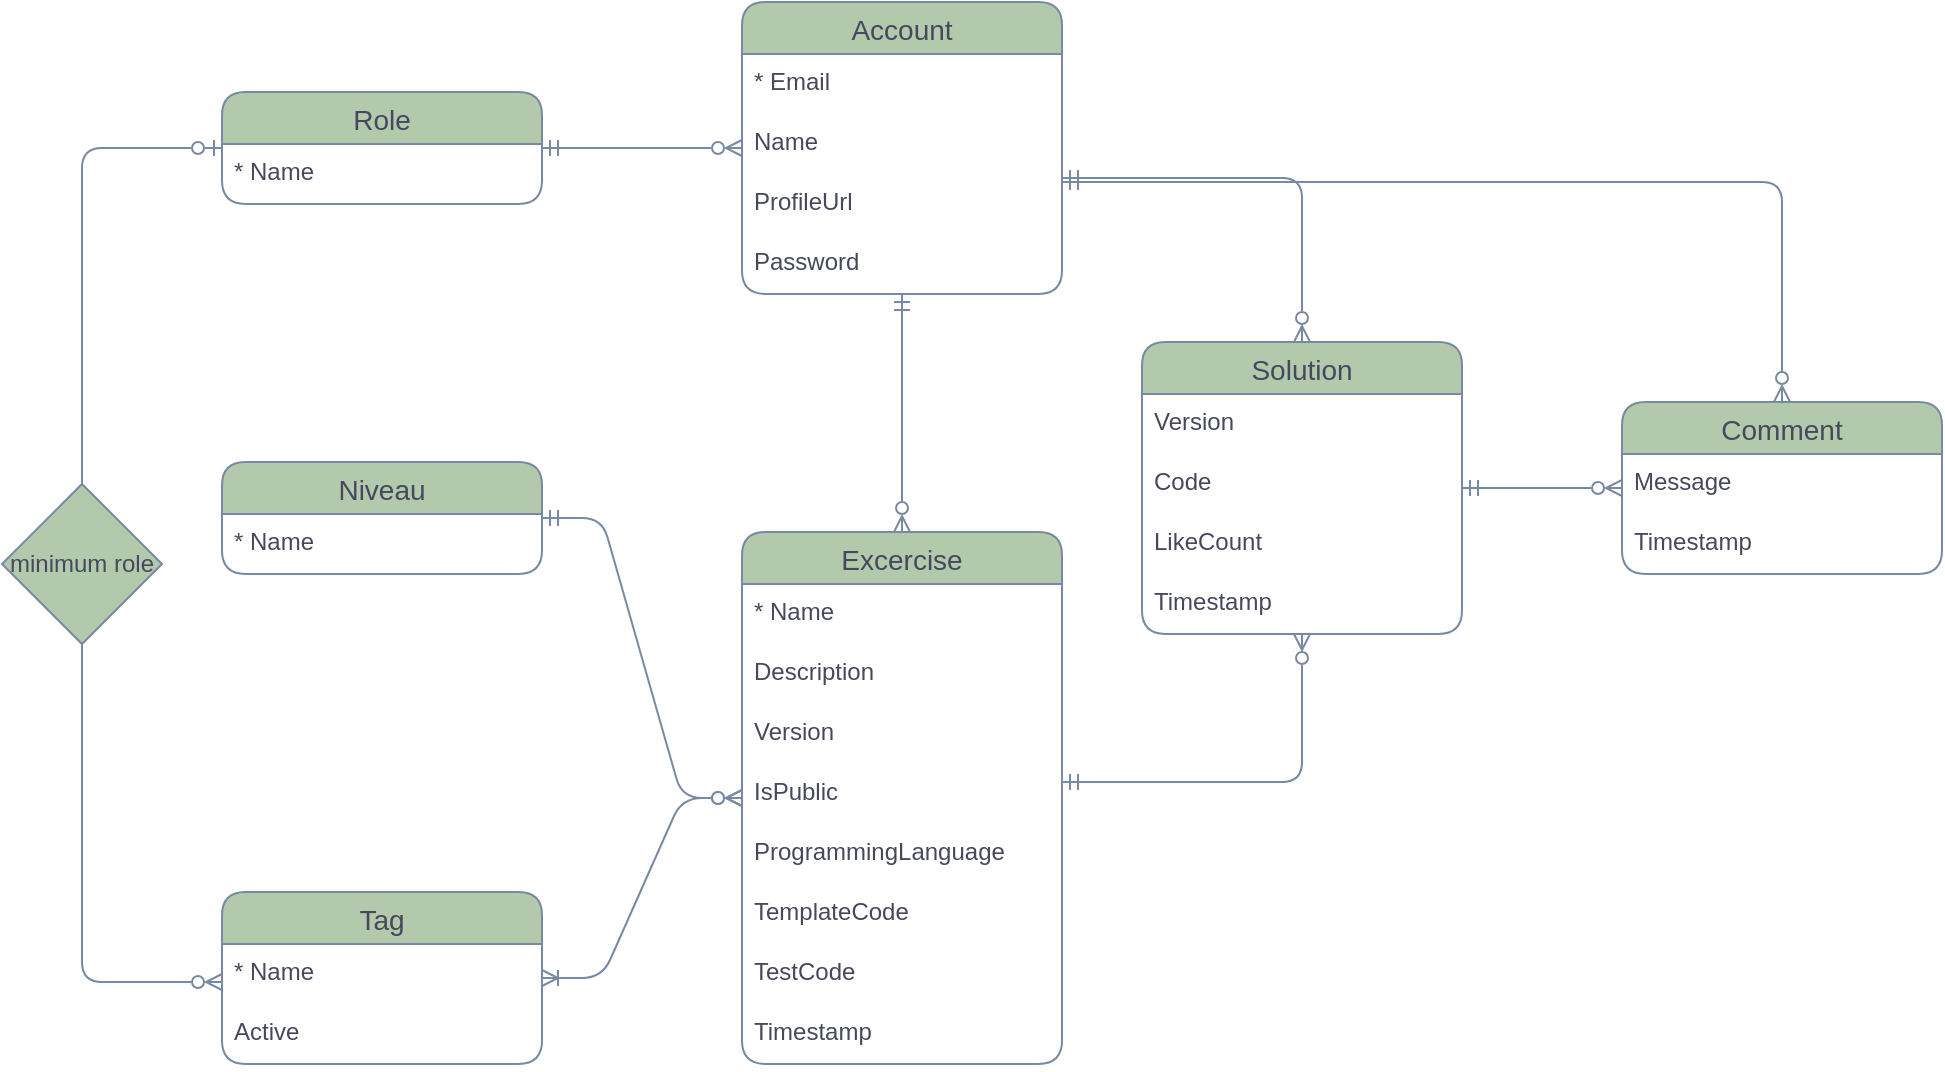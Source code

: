 <mxfile version="22.1.4" type="device" pages="2">
  <diagram name="Page-1" id="i-PcdAbzTKNvyDI0NNIn">
    <mxGraphModel dx="1804" dy="1708" grid="1" gridSize="10" guides="1" tooltips="1" connect="1" arrows="1" fold="1" page="1" pageScale="1" pageWidth="850" pageHeight="1100" math="0" shadow="0">
      <root>
        <mxCell id="0" />
        <mxCell id="1" parent="0" />
        <mxCell id="kzVk7c52iczGq_A-Krwr-62" style="edgeStyle=orthogonalEdgeStyle;rounded=1;orthogonalLoop=1;jettySize=auto;html=1;endArrow=ERzeroToMany;endFill=0;startArrow=ERmandOne;startFill=0;labelBackgroundColor=none;strokeColor=#788AA3;fontColor=default;" parent="1" source="kzVk7c52iczGq_A-Krwr-14" target="kzVk7c52iczGq_A-Krwr-18" edge="1">
          <mxGeometry relative="1" as="geometry">
            <Array as="points">
              <mxPoint x="470" y="320" />
            </Array>
          </mxGeometry>
        </mxCell>
        <mxCell id="kzVk7c52iczGq_A-Krwr-14" value="Excercise" style="swimlane;fontStyle=0;childLayout=stackLayout;horizontal=1;startSize=26;horizontalStack=0;resizeParent=1;resizeParentMax=0;resizeLast=0;collapsible=1;marginBottom=0;align=center;fontSize=14;labelBackgroundColor=none;fillColor=#B2C9AB;strokeColor=#788AA3;fontColor=#46495D;rounded=1;" parent="1" vertex="1">
          <mxGeometry x="190" y="195" width="160" height="266" as="geometry" />
        </mxCell>
        <mxCell id="kzVk7c52iczGq_A-Krwr-15" value="* Name" style="text;strokeColor=none;fillColor=none;spacingLeft=4;spacingRight=4;overflow=hidden;rotatable=0;points=[[0,0.5],[1,0.5]];portConstraint=eastwest;fontSize=12;whiteSpace=wrap;html=1;labelBackgroundColor=none;fontColor=#46495D;rounded=1;" parent="kzVk7c52iczGq_A-Krwr-14" vertex="1">
          <mxGeometry y="26" width="160" height="30" as="geometry" />
        </mxCell>
        <mxCell id="kzVk7c52iczGq_A-Krwr-29" value="Description" style="text;strokeColor=none;fillColor=none;spacingLeft=4;spacingRight=4;overflow=hidden;rotatable=0;points=[[0,0.5],[1,0.5]];portConstraint=eastwest;fontSize=12;whiteSpace=wrap;html=1;labelBackgroundColor=none;fontColor=#46495D;rounded=1;" parent="kzVk7c52iczGq_A-Krwr-14" vertex="1">
          <mxGeometry y="56" width="160" height="30" as="geometry" />
        </mxCell>
        <mxCell id="Bd8-pv2QXa1_-4Pdx82_-1" value="Version" style="text;strokeColor=none;fillColor=none;spacingLeft=4;spacingRight=4;overflow=hidden;rotatable=0;points=[[0,0.5],[1,0.5]];portConstraint=eastwest;fontSize=12;whiteSpace=wrap;html=1;labelBackgroundColor=none;fontColor=#46495D;rounded=1;" vertex="1" parent="kzVk7c52iczGq_A-Krwr-14">
          <mxGeometry y="86" width="160" height="30" as="geometry" />
        </mxCell>
        <mxCell id="kzVk7c52iczGq_A-Krwr-68" value="IsPublic" style="text;strokeColor=none;fillColor=none;spacingLeft=4;spacingRight=4;overflow=hidden;rotatable=0;points=[[0,0.5],[1,0.5]];portConstraint=eastwest;fontSize=12;whiteSpace=wrap;html=1;labelBackgroundColor=none;fontColor=#46495D;rounded=1;" parent="kzVk7c52iczGq_A-Krwr-14" vertex="1">
          <mxGeometry y="116" width="160" height="30" as="geometry" />
        </mxCell>
        <mxCell id="kzVk7c52iczGq_A-Krwr-16" value="ProgrammingLanguage" style="text;strokeColor=none;fillColor=none;spacingLeft=4;spacingRight=4;overflow=hidden;rotatable=0;points=[[0,0.5],[1,0.5]];portConstraint=eastwest;fontSize=12;whiteSpace=wrap;html=1;labelBackgroundColor=none;fontColor=#46495D;rounded=1;" parent="kzVk7c52iczGq_A-Krwr-14" vertex="1">
          <mxGeometry y="146" width="160" height="30" as="geometry" />
        </mxCell>
        <mxCell id="kzVk7c52iczGq_A-Krwr-70" value="TemplateCode" style="text;strokeColor=none;fillColor=none;spacingLeft=4;spacingRight=4;overflow=hidden;rotatable=0;points=[[0,0.5],[1,0.5]];portConstraint=eastwest;fontSize=12;whiteSpace=wrap;html=1;labelBackgroundColor=none;fontColor=#46495D;rounded=1;" parent="kzVk7c52iczGq_A-Krwr-14" vertex="1">
          <mxGeometry y="176" width="160" height="30" as="geometry" />
        </mxCell>
        <mxCell id="kzVk7c52iczGq_A-Krwr-65" value="TestCode" style="text;strokeColor=none;fillColor=none;spacingLeft=4;spacingRight=4;overflow=hidden;rotatable=0;points=[[0,0.5],[1,0.5]];portConstraint=eastwest;fontSize=12;whiteSpace=wrap;html=1;labelBackgroundColor=none;fontColor=#46495D;rounded=1;" parent="kzVk7c52iczGq_A-Krwr-14" vertex="1">
          <mxGeometry y="206" width="160" height="30" as="geometry" />
        </mxCell>
        <mxCell id="kzVk7c52iczGq_A-Krwr-23" value="Timestamp" style="text;strokeColor=none;fillColor=none;spacingLeft=4;spacingRight=4;overflow=hidden;rotatable=0;points=[[0,0.5],[1,0.5]];portConstraint=eastwest;fontSize=12;whiteSpace=wrap;html=1;labelBackgroundColor=none;fontColor=#46495D;rounded=1;" parent="kzVk7c52iczGq_A-Krwr-14" vertex="1">
          <mxGeometry y="236" width="160" height="30" as="geometry" />
        </mxCell>
        <mxCell id="kzVk7c52iczGq_A-Krwr-61" style="edgeStyle=orthogonalEdgeStyle;rounded=1;orthogonalLoop=1;jettySize=auto;html=1;endArrow=ERmandOne;endFill=0;startArrow=ERzeroToMany;startFill=0;labelBackgroundColor=none;strokeColor=#788AA3;fontColor=default;" parent="1" source="kzVk7c52iczGq_A-Krwr-18" target="kzVk7c52iczGq_A-Krwr-38" edge="1">
          <mxGeometry relative="1" as="geometry">
            <Array as="points">
              <mxPoint x="470" y="18" />
            </Array>
          </mxGeometry>
        </mxCell>
        <mxCell id="kzVk7c52iczGq_A-Krwr-63" style="edgeStyle=orthogonalEdgeStyle;rounded=1;orthogonalLoop=1;jettySize=auto;html=1;endArrow=ERzeroToMany;endFill=0;startArrow=ERmandOne;startFill=0;labelBackgroundColor=none;strokeColor=#788AA3;fontColor=default;" parent="1" source="kzVk7c52iczGq_A-Krwr-18" target="kzVk7c52iczGq_A-Krwr-30" edge="1">
          <mxGeometry relative="1" as="geometry" />
        </mxCell>
        <mxCell id="kzVk7c52iczGq_A-Krwr-18" value="Solution" style="swimlane;fontStyle=0;childLayout=stackLayout;horizontal=1;startSize=26;horizontalStack=0;resizeParent=1;resizeParentMax=0;resizeLast=0;collapsible=1;marginBottom=0;align=center;fontSize=14;labelBackgroundColor=none;fillColor=#B2C9AB;strokeColor=#788AA3;fontColor=#46495D;rounded=1;" parent="1" vertex="1">
          <mxGeometry x="390" y="100" width="160" height="146" as="geometry" />
        </mxCell>
        <mxCell id="kzVk7c52iczGq_A-Krwr-69" value="Version" style="text;strokeColor=none;fillColor=none;spacingLeft=4;spacingRight=4;overflow=hidden;rotatable=0;points=[[0,0.5],[1,0.5]];portConstraint=eastwest;fontSize=12;whiteSpace=wrap;html=1;labelBackgroundColor=none;fontColor=#46495D;rounded=1;" parent="kzVk7c52iczGq_A-Krwr-18" vertex="1">
          <mxGeometry y="26" width="160" height="30" as="geometry" />
        </mxCell>
        <mxCell id="kzVk7c52iczGq_A-Krwr-19" value="Code" style="text;strokeColor=none;fillColor=none;spacingLeft=4;spacingRight=4;overflow=hidden;rotatable=0;points=[[0,0.5],[1,0.5]];portConstraint=eastwest;fontSize=12;whiteSpace=wrap;html=1;labelBackgroundColor=none;fontColor=#46495D;rounded=1;" parent="kzVk7c52iczGq_A-Krwr-18" vertex="1">
          <mxGeometry y="56" width="160" height="30" as="geometry" />
        </mxCell>
        <mxCell id="kzVk7c52iczGq_A-Krwr-66" value="LikeCount" style="text;strokeColor=none;fillColor=none;spacingLeft=4;spacingRight=4;overflow=hidden;rotatable=0;points=[[0,0.5],[1,0.5]];portConstraint=eastwest;fontSize=12;whiteSpace=wrap;html=1;labelBackgroundColor=none;fontColor=#46495D;rounded=1;" parent="kzVk7c52iczGq_A-Krwr-18" vertex="1">
          <mxGeometry y="86" width="160" height="30" as="geometry" />
        </mxCell>
        <mxCell id="kzVk7c52iczGq_A-Krwr-20" value="Timestamp" style="text;strokeColor=none;fillColor=none;spacingLeft=4;spacingRight=4;overflow=hidden;rotatable=0;points=[[0,0.5],[1,0.5]];portConstraint=eastwest;fontSize=12;whiteSpace=wrap;html=1;labelBackgroundColor=none;fontColor=#46495D;rounded=1;" parent="kzVk7c52iczGq_A-Krwr-18" vertex="1">
          <mxGeometry y="116" width="160" height="30" as="geometry" />
        </mxCell>
        <mxCell id="kzVk7c52iczGq_A-Krwr-24" value="Tag" style="swimlane;fontStyle=0;childLayout=stackLayout;horizontal=1;startSize=26;horizontalStack=0;resizeParent=1;resizeParentMax=0;resizeLast=0;collapsible=1;marginBottom=0;align=center;fontSize=14;labelBackgroundColor=none;fillColor=#B2C9AB;strokeColor=#788AA3;fontColor=#46495D;rounded=1;" parent="1" vertex="1">
          <mxGeometry x="-70" y="375" width="160" height="86" as="geometry" />
        </mxCell>
        <mxCell id="kzVk7c52iczGq_A-Krwr-25" value="* Name" style="text;strokeColor=none;fillColor=none;spacingLeft=4;spacingRight=4;overflow=hidden;rotatable=0;points=[[0,0.5],[1,0.5]];portConstraint=eastwest;fontSize=12;whiteSpace=wrap;html=1;labelBackgroundColor=none;fontColor=#46495D;rounded=1;" parent="kzVk7c52iczGq_A-Krwr-24" vertex="1">
          <mxGeometry y="26" width="160" height="30" as="geometry" />
        </mxCell>
        <mxCell id="kzVk7c52iczGq_A-Krwr-71" value="Active" style="text;strokeColor=none;fillColor=none;spacingLeft=4;spacingRight=4;overflow=hidden;rotatable=0;points=[[0,0.5],[1,0.5]];portConstraint=eastwest;fontSize=12;whiteSpace=wrap;html=1;labelBackgroundColor=none;fontColor=#46495D;rounded=1;" parent="kzVk7c52iczGq_A-Krwr-24" vertex="1">
          <mxGeometry y="56" width="160" height="30" as="geometry" />
        </mxCell>
        <mxCell id="kzVk7c52iczGq_A-Krwr-30" value="Comment" style="swimlane;fontStyle=0;childLayout=stackLayout;horizontal=1;startSize=26;horizontalStack=0;resizeParent=1;resizeParentMax=0;resizeLast=0;collapsible=1;marginBottom=0;align=center;fontSize=14;labelBackgroundColor=none;fillColor=#B2C9AB;strokeColor=#788AA3;fontColor=#46495D;rounded=1;" parent="1" vertex="1">
          <mxGeometry x="630" y="130" width="160" height="86" as="geometry" />
        </mxCell>
        <mxCell id="kzVk7c52iczGq_A-Krwr-31" value="Message" style="text;strokeColor=none;fillColor=none;spacingLeft=4;spacingRight=4;overflow=hidden;rotatable=0;points=[[0,0.5],[1,0.5]];portConstraint=eastwest;fontSize=12;whiteSpace=wrap;html=1;labelBackgroundColor=none;fontColor=#46495D;rounded=1;" parent="kzVk7c52iczGq_A-Krwr-30" vertex="1">
          <mxGeometry y="26" width="160" height="30" as="geometry" />
        </mxCell>
        <mxCell id="kzVk7c52iczGq_A-Krwr-32" value="Timestamp" style="text;strokeColor=none;fillColor=none;spacingLeft=4;spacingRight=4;overflow=hidden;rotatable=0;points=[[0,0.5],[1,0.5]];portConstraint=eastwest;fontSize=12;whiteSpace=wrap;html=1;labelBackgroundColor=none;fontColor=#46495D;rounded=1;" parent="kzVk7c52iczGq_A-Krwr-30" vertex="1">
          <mxGeometry y="56" width="160" height="30" as="geometry" />
        </mxCell>
        <mxCell id="kzVk7c52iczGq_A-Krwr-33" value="" style="edgeStyle=entityRelationEdgeStyle;fontSize=12;html=1;endArrow=ERoneToMany;startArrow=ERzeroToMany;rounded=1;labelBackgroundColor=none;strokeColor=#788AA3;fontColor=default;" parent="1" source="kzVk7c52iczGq_A-Krwr-14" target="kzVk7c52iczGq_A-Krwr-24" edge="1">
          <mxGeometry width="100" height="100" relative="1" as="geometry">
            <mxPoint x="370" y="370" as="sourcePoint" />
            <mxPoint x="470" y="270" as="targetPoint" />
          </mxGeometry>
        </mxCell>
        <mxCell id="kzVk7c52iczGq_A-Krwr-34" value="Niveau" style="swimlane;fontStyle=0;childLayout=stackLayout;horizontal=1;startSize=26;horizontalStack=0;resizeParent=1;resizeParentMax=0;resizeLast=0;collapsible=1;marginBottom=0;align=center;fontSize=14;labelBackgroundColor=none;fillColor=#B2C9AB;strokeColor=#788AA3;fontColor=#46495D;rounded=1;" parent="1" vertex="1">
          <mxGeometry x="-70" y="160" width="160" height="56" as="geometry" />
        </mxCell>
        <mxCell id="kzVk7c52iczGq_A-Krwr-35" value="* Name" style="text;strokeColor=none;fillColor=none;spacingLeft=4;spacingRight=4;overflow=hidden;rotatable=0;points=[[0,0.5],[1,0.5]];portConstraint=eastwest;fontSize=12;whiteSpace=wrap;html=1;labelBackgroundColor=none;fontColor=#46495D;rounded=1;" parent="kzVk7c52iczGq_A-Krwr-34" vertex="1">
          <mxGeometry y="26" width="160" height="30" as="geometry" />
        </mxCell>
        <mxCell id="kzVk7c52iczGq_A-Krwr-37" value="" style="edgeStyle=entityRelationEdgeStyle;fontSize=12;html=1;endArrow=ERzeroToMany;startArrow=ERmandOne;rounded=1;labelBackgroundColor=none;strokeColor=#788AA3;fontColor=default;" parent="1" source="kzVk7c52iczGq_A-Krwr-34" target="kzVk7c52iczGq_A-Krwr-14" edge="1">
          <mxGeometry width="100" height="100" relative="1" as="geometry">
            <mxPoint x="290" y="360" as="sourcePoint" />
            <mxPoint x="390" y="260" as="targetPoint" />
          </mxGeometry>
        </mxCell>
        <mxCell id="kzVk7c52iczGq_A-Krwr-60" style="edgeStyle=orthogonalEdgeStyle;rounded=1;orthogonalLoop=1;jettySize=auto;html=1;endArrow=ERzeroToMany;endFill=0;startArrow=ERmandOne;startFill=0;labelBackgroundColor=none;strokeColor=#788AA3;fontColor=default;" parent="1" source="kzVk7c52iczGq_A-Krwr-38" target="kzVk7c52iczGq_A-Krwr-14" edge="1">
          <mxGeometry relative="1" as="geometry" />
        </mxCell>
        <mxCell id="kzVk7c52iczGq_A-Krwr-38" value="Account" style="swimlane;fontStyle=0;childLayout=stackLayout;horizontal=1;startSize=26;horizontalStack=0;resizeParent=1;resizeParentMax=0;resizeLast=0;collapsible=1;marginBottom=0;align=center;fontSize=14;labelBackgroundColor=none;fillColor=#B2C9AB;strokeColor=#788AA3;fontColor=#46495D;rounded=1;" parent="1" vertex="1">
          <mxGeometry x="190" y="-70" width="160" height="146" as="geometry" />
        </mxCell>
        <mxCell id="wCbmPoznXvtjak5nub0F-1" value="* Email" style="text;strokeColor=none;fillColor=none;spacingLeft=4;spacingRight=4;overflow=hidden;rotatable=0;points=[[0,0.5],[1,0.5]];portConstraint=eastwest;fontSize=12;whiteSpace=wrap;html=1;labelBackgroundColor=none;fontColor=#46495D;rounded=1;" parent="kzVk7c52iczGq_A-Krwr-38" vertex="1">
          <mxGeometry y="26" width="160" height="30" as="geometry" />
        </mxCell>
        <mxCell id="kzVk7c52iczGq_A-Krwr-39" value="Name" style="text;strokeColor=none;fillColor=none;spacingLeft=4;spacingRight=4;overflow=hidden;rotatable=0;points=[[0,0.5],[1,0.5]];portConstraint=eastwest;fontSize=12;whiteSpace=wrap;html=1;labelBackgroundColor=none;fontColor=#46495D;rounded=1;" parent="kzVk7c52iczGq_A-Krwr-38" vertex="1">
          <mxGeometry y="56" width="160" height="30" as="geometry" />
        </mxCell>
        <mxCell id="wCbmPoznXvtjak5nub0F-3" value="ProfileUrl" style="text;strokeColor=none;fillColor=none;spacingLeft=4;spacingRight=4;overflow=hidden;rotatable=0;points=[[0,0.5],[1,0.5]];portConstraint=eastwest;fontSize=12;whiteSpace=wrap;html=1;labelBackgroundColor=none;fontColor=#46495D;rounded=1;" parent="kzVk7c52iczGq_A-Krwr-38" vertex="1">
          <mxGeometry y="86" width="160" height="30" as="geometry" />
        </mxCell>
        <mxCell id="kzVk7c52iczGq_A-Krwr-47" value="Password" style="text;strokeColor=none;fillColor=none;spacingLeft=4;spacingRight=4;overflow=hidden;rotatable=0;points=[[0,0.5],[1,0.5]];portConstraint=eastwest;fontSize=12;whiteSpace=wrap;html=1;labelBackgroundColor=none;fontColor=#46495D;rounded=1;" parent="kzVk7c52iczGq_A-Krwr-38" vertex="1">
          <mxGeometry y="116" width="160" height="30" as="geometry" />
        </mxCell>
        <mxCell id="kzVk7c52iczGq_A-Krwr-58" style="edgeStyle=orthogonalEdgeStyle;rounded=1;orthogonalLoop=1;jettySize=auto;html=1;endArrow=ERzeroToMany;endFill=0;startArrow=ERzeroToOne;startFill=0;labelBackgroundColor=none;strokeColor=#788AA3;fontColor=default;" parent="1" source="kzVk7c52iczGq_A-Krwr-49" target="kzVk7c52iczGq_A-Krwr-24" edge="1">
          <mxGeometry relative="1" as="geometry">
            <Array as="points">
              <mxPoint x="-140" y="3" />
              <mxPoint x="-140" y="420" />
            </Array>
          </mxGeometry>
        </mxCell>
        <mxCell id="kzVk7c52iczGq_A-Krwr-59" style="edgeStyle=orthogonalEdgeStyle;rounded=1;orthogonalLoop=1;jettySize=auto;html=1;endArrow=ERzeroToMany;endFill=0;startArrow=ERmandOne;startFill=0;labelBackgroundColor=none;strokeColor=#788AA3;fontColor=default;" parent="1" source="kzVk7c52iczGq_A-Krwr-49" target="kzVk7c52iczGq_A-Krwr-38" edge="1">
          <mxGeometry relative="1" as="geometry" />
        </mxCell>
        <mxCell id="kzVk7c52iczGq_A-Krwr-49" value="Role" style="swimlane;fontStyle=0;childLayout=stackLayout;horizontal=1;startSize=26;horizontalStack=0;resizeParent=1;resizeParentMax=0;resizeLast=0;collapsible=1;marginBottom=0;align=center;fontSize=14;labelBackgroundColor=none;fillColor=#B2C9AB;strokeColor=#788AA3;fontColor=#46495D;rounded=1;" parent="1" vertex="1">
          <mxGeometry x="-70" y="-25" width="160" height="56" as="geometry" />
        </mxCell>
        <mxCell id="kzVk7c52iczGq_A-Krwr-51" value="* Name" style="text;strokeColor=none;fillColor=none;spacingLeft=4;spacingRight=4;overflow=hidden;rotatable=0;points=[[0,0.5],[1,0.5]];portConstraint=eastwest;fontSize=12;whiteSpace=wrap;html=1;labelBackgroundColor=none;fontColor=#46495D;rounded=1;" parent="kzVk7c52iczGq_A-Krwr-49" vertex="1">
          <mxGeometry y="26" width="160" height="30" as="geometry" />
        </mxCell>
        <mxCell id="kzVk7c52iczGq_A-Krwr-64" style="edgeStyle=orthogonalEdgeStyle;rounded=1;orthogonalLoop=1;jettySize=auto;html=1;endArrow=ERmandOne;endFill=0;startArrow=ERzeroToMany;startFill=0;labelBackgroundColor=none;strokeColor=#788AA3;fontColor=default;" parent="1" source="kzVk7c52iczGq_A-Krwr-30" target="kzVk7c52iczGq_A-Krwr-38" edge="1">
          <mxGeometry relative="1" as="geometry">
            <mxPoint x="480" y="110" as="sourcePoint" />
            <mxPoint x="360" y="28" as="targetPoint" />
            <Array as="points">
              <mxPoint x="710" y="20" />
            </Array>
          </mxGeometry>
        </mxCell>
        <mxCell id="IOrahdWbB-IU-Gb0JPci-1" value="minimum role" style="rhombus;whiteSpace=wrap;html=1;labelBackgroundColor=none;fillColor=#B2C9AB;strokeColor=#788AA3;fontColor=#46495D;" parent="1" vertex="1">
          <mxGeometry x="-180" y="171" width="80" height="80" as="geometry" />
        </mxCell>
      </root>
    </mxGraphModel>
  </diagram>
  <diagram id="K2sEitNRasHySVycqmml" name="Page-2">
    <mxGraphModel dx="954" dy="608" grid="1" gridSize="10" guides="1" tooltips="1" connect="1" arrows="1" fold="1" page="1" pageScale="1" pageWidth="850" pageHeight="1100" math="0" shadow="0">
      <root>
        <mxCell id="0" />
        <mxCell id="1" parent="0" />
        <mxCell id="X2Auinr6U9ZC9xKfBSPk-1" value="Account" style="swimlane;childLayout=stackLayout;horizontal=1;startSize=30;horizontalStack=0;rounded=1;fontSize=14;fontStyle=0;strokeWidth=2;resizeParent=0;resizeLast=1;shadow=0;dashed=0;align=center;arcSize=4;whiteSpace=wrap;html=1;labelBackgroundColor=none;fillColor=#B2C9AB;strokeColor=#788AA3;fontColor=#46495D;" vertex="1" parent="1">
          <mxGeometry x="310" y="180" width="160" height="140" as="geometry" />
        </mxCell>
        <mxCell id="X2Auinr6U9ZC9xKfBSPk-2" value="{&lt;br&gt;&lt;span style=&quot;white-space: pre;&quot;&gt;&#x9;&lt;/span&gt;&quot;email&quot;: string,&lt;br&gt;&lt;span style=&quot;white-space: pre;&quot;&gt;&#x9;&lt;/span&gt;&quot;name&quot;: string,&lt;br&gt;&lt;span style=&quot;white-space: pre;&quot;&gt;&#x9;&lt;/span&gt;&quot;profileUrl&quot;: string,&lt;br&gt;&lt;span style=&quot;white-space: pre;&quot;&gt;&#x9;&lt;/span&gt;&quot;password&quot;: string&lt;br&gt;}" style="align=left;strokeColor=none;fillColor=none;spacingLeft=4;fontSize=12;verticalAlign=top;resizable=0;rotatable=0;part=1;html=1;labelBackgroundColor=none;fontColor=#46495D;" vertex="1" parent="X2Auinr6U9ZC9xKfBSPk-1">
          <mxGeometry y="30" width="160" height="110" as="geometry" />
        </mxCell>
        <mxCell id="CqbMBocMb1VwuyBD0LO7-1" value="Tag" style="swimlane;childLayout=stackLayout;horizontal=1;startSize=30;horizontalStack=0;rounded=1;fontSize=14;fontStyle=0;strokeWidth=2;resizeParent=0;resizeLast=1;shadow=0;dashed=0;align=center;arcSize=4;whiteSpace=wrap;html=1;labelBackgroundColor=none;fillColor=#B2C9AB;strokeColor=#788AA3;fontColor=#46495D;" vertex="1" parent="1">
          <mxGeometry x="265" y="360" width="160" height="140" as="geometry" />
        </mxCell>
        <mxCell id="CqbMBocMb1VwuyBD0LO7-2" value="{&lt;br&gt;&lt;span style=&quot;white-space: pre;&quot;&gt;&#x9;&lt;/span&gt;&quot;name&quot;: string,&lt;br&gt;&lt;span style=&quot;white-space: pre;&quot;&gt;&#x9;&lt;/span&gt;&quot;isActive&quot;: boolean&lt;br&gt;}" style="align=left;strokeColor=none;fillColor=none;spacingLeft=4;fontSize=12;verticalAlign=top;resizable=0;rotatable=0;part=1;html=1;labelBackgroundColor=none;fontColor=#46495D;" vertex="1" parent="CqbMBocMb1VwuyBD0LO7-1">
          <mxGeometry y="30" width="160" height="110" as="geometry" />
        </mxCell>
        <mxCell id="CqbMBocMb1VwuyBD0LO7-3" value="Excersize" style="swimlane;childLayout=stackLayout;horizontal=1;startSize=30;horizontalStack=0;rounded=1;fontSize=14;fontStyle=0;strokeWidth=2;resizeParent=0;resizeLast=1;shadow=0;dashed=0;align=center;arcSize=4;whiteSpace=wrap;html=1;labelBackgroundColor=none;fillColor=#B2C9AB;strokeColor=#788AA3;fontColor=#46495D;" vertex="1" parent="1">
          <mxGeometry x="470" y="400" width="220" height="210" as="geometry" />
        </mxCell>
        <mxCell id="CqbMBocMb1VwuyBD0LO7-4" value="{&lt;br&gt;&lt;span style=&quot;white-space: pre;&quot;&gt;&#x9;&lt;/span&gt;&quot;name&quot;: string,&lt;br&gt;&lt;span style=&quot;white-space: pre;&quot;&gt;&#x9;&lt;/span&gt;&quot;description&quot;: string,&lt;br&gt;&lt;span style=&quot;white-space: pre;&quot;&gt;&#x9;&lt;/span&gt;&quot;version&quot;: number,&lt;br&gt;&lt;span style=&quot;white-space: pre;&quot;&gt;&#x9;&lt;/span&gt;&quot;isPublic&quot;: boolean,&lt;br&gt;&lt;span style=&quot;white-space: pre;&quot;&gt;&#x9;&lt;/span&gt;&quot;programmingLanguage&quot;: string,&lt;br&gt;&lt;span style=&quot;white-space: pre;&quot;&gt;&#x9;&lt;/span&gt;&quot;templateCode&quot;: string,&lt;br&gt;&lt;span style=&quot;white-space: pre;&quot;&gt;&#x9;&lt;/span&gt;&quot;testCode&quot;: string,&lt;br&gt;&lt;span style=&quot;white-space: pre;&quot;&gt;&#x9;&lt;/span&gt;&quot;timestamp&quot;: number&lt;br&gt;}" style="align=left;strokeColor=none;fillColor=none;spacingLeft=4;fontSize=12;verticalAlign=top;resizable=0;rotatable=0;part=1;html=1;labelBackgroundColor=none;fontColor=#46495D;" vertex="1" parent="CqbMBocMb1VwuyBD0LO7-3">
          <mxGeometry y="30" width="220" height="180" as="geometry" />
        </mxCell>
        <mxCell id="CqbMBocMb1VwuyBD0LO7-5" value="Niveau and Role are not stored in the datase, but in an enum" style="shape=note;whiteSpace=wrap;html=1;backgroundOutline=1;darkOpacity=0.05;labelBackgroundColor=none;fillColor=#B2C9AB;strokeColor=#788AA3;fontColor=#46495D;" vertex="1" parent="1">
          <mxGeometry x="300" y="10" width="150" height="140" as="geometry" />
        </mxCell>
        <mxCell id="CqbMBocMb1VwuyBD0LO7-6" value="Solution" style="swimlane;childLayout=stackLayout;horizontal=1;startSize=30;horizontalStack=0;rounded=1;fontSize=14;fontStyle=0;strokeWidth=2;resizeParent=0;resizeLast=1;shadow=0;dashed=0;align=center;arcSize=4;whiteSpace=wrap;html=1;labelBackgroundColor=none;fillColor=#B2C9AB;strokeColor=#788AA3;fontColor=#46495D;" vertex="1" parent="1">
          <mxGeometry x="515" y="30" width="250" height="340" as="geometry" />
        </mxCell>
        <mxCell id="CqbMBocMb1VwuyBD0LO7-7" value="{&lt;br&gt;&lt;span style=&quot;white-space: pre;&quot;&gt;&#x9;&lt;/span&gt;&quot;version&quot;: number,&lt;br&gt;&lt;span style=&quot;white-space: pre;&quot;&gt;&#x9;&lt;/span&gt;&quot;excersizeUUID&quot;: string,&lt;br&gt;&amp;nbsp; &amp;nbsp; &lt;span style=&quot;white-space: pre;&quot;&gt;&#x9;&lt;/span&gt;&quot;excersizeVersion&quot;: number,&lt;br&gt;&lt;span style=&quot;&quot;&gt;&lt;span style=&quot;white-space: pre;&quot;&gt;&amp;nbsp;&amp;nbsp;&amp;nbsp;&amp;nbsp;&lt;span style=&quot;white-space: pre;&quot;&gt;&#x9;&lt;/span&gt;&lt;/span&gt;&lt;/span&gt;&quot;code&quot;: string&lt;br&gt;&amp;nbsp; &amp;nbsp; &lt;span style=&quot;white-space: pre;&quot;&gt;&#x9;&lt;/span&gt;&quot;likedBy&quot;: [string]&lt;br&gt;&lt;span style=&quot;white-space: pre;&quot;&gt;&#x9;&lt;/span&gt;&quot;likeCount&quot;: number,&lt;br&gt;&lt;span style=&quot;white-space: pre;&quot;&gt;&#x9;&lt;/span&gt;&quot;timestamp&quot;: number,&lt;br&gt;&lt;span style=&quot;white-space: pre;&quot;&gt;&#x9;&lt;/span&gt;&quot;comments&quot;: [&lt;br&gt;&lt;span style=&quot;white-space: pre;&quot;&gt;&#x9;&lt;/span&gt;&lt;span style=&quot;white-space: pre;&quot;&gt;&#x9;&lt;/span&gt;{&lt;br&gt;&lt;span style=&quot;white-space: pre;&quot;&gt;&#x9;&lt;/span&gt;&lt;span style=&quot;white-space: pre;&quot;&gt;&#x9;&lt;/span&gt;&lt;span style=&quot;white-space: pre;&quot;&gt;&#x9;&lt;/span&gt;&quot;message&quot;: string,&lt;br&gt;&lt;span style=&quot;white-space: pre;&quot;&gt;&#x9;&lt;/span&gt;&lt;span style=&quot;white-space: pre;&quot;&gt;&#x9;&lt;/span&gt;&lt;span style=&quot;white-space: pre;&quot;&gt;&#x9;&lt;/span&gt;&quot;timestamp&quot;: number,&lt;br&gt;&lt;span style=&quot;white-space: pre;&quot;&gt;&#x9;&lt;/span&gt;&lt;span style=&quot;white-space: pre;&quot;&gt;&#x9;&lt;/span&gt;&lt;span style=&quot;white-space: pre;&quot;&gt;&#x9;&lt;/span&gt;&quot;account&quot;: {&lt;br&gt;&lt;span style=&quot;white-space: pre;&quot;&gt;&#x9;&lt;/span&gt;&lt;span style=&quot;white-space: pre;&quot;&gt;&#x9;&lt;/span&gt;&lt;span style=&quot;white-space: pre;&quot;&gt;&#x9;&lt;/span&gt;&lt;span style=&quot;white-space: pre;&quot;&gt;&#x9;&lt;/span&gt;&quot;accountUUID&quot;: string,&lt;br&gt;&lt;span style=&quot;white-space: pre;&quot;&gt;&#x9;&lt;/span&gt;&lt;span style=&quot;white-space: pre;&quot;&gt;&#x9;&lt;/span&gt;&lt;span style=&quot;white-space: pre;&quot;&gt;&#x9;&lt;/span&gt;&lt;span style=&quot;white-space: pre;&quot;&gt;&#x9;&lt;/span&gt;&quot;name&quot;: string,&lt;br&gt;&lt;span style=&quot;white-space: pre;&quot;&gt;&#x9;&lt;/span&gt;&lt;span style=&quot;white-space: pre;&quot;&gt;&#x9;&lt;/span&gt;&lt;span style=&quot;white-space: pre;&quot;&gt;&#x9;&lt;/span&gt;&lt;span style=&quot;white-space: pre;&quot;&gt;&#x9;&lt;/span&gt;&quot;profileUrl&quot;: string&lt;br&gt;&lt;span style=&quot;white-space: pre;&quot;&gt;&#x9;&lt;/span&gt;&lt;span style=&quot;white-space: pre;&quot;&gt;&#x9;&lt;/span&gt;&lt;span style=&quot;white-space: pre;&quot;&gt;&#x9;&lt;/span&gt;}&lt;br&gt;&lt;span style=&quot;white-space: pre;&quot;&gt;&#x9;&lt;/span&gt;&lt;span style=&quot;white-space: pre;&quot;&gt;&#x9;&lt;/span&gt;}&lt;br&gt;&lt;span style=&quot;white-space: pre;&quot;&gt;&#x9;&lt;/span&gt;]&lt;br&gt;}" style="align=left;strokeColor=none;fillColor=none;spacingLeft=4;fontSize=12;verticalAlign=top;resizable=0;rotatable=0;part=1;html=1;labelBackgroundColor=none;fontColor=#46495D;" vertex="1" parent="CqbMBocMb1VwuyBD0LO7-6">
          <mxGeometry y="30" width="250" height="310" as="geometry" />
        </mxCell>
      </root>
    </mxGraphModel>
  </diagram>
</mxfile>
